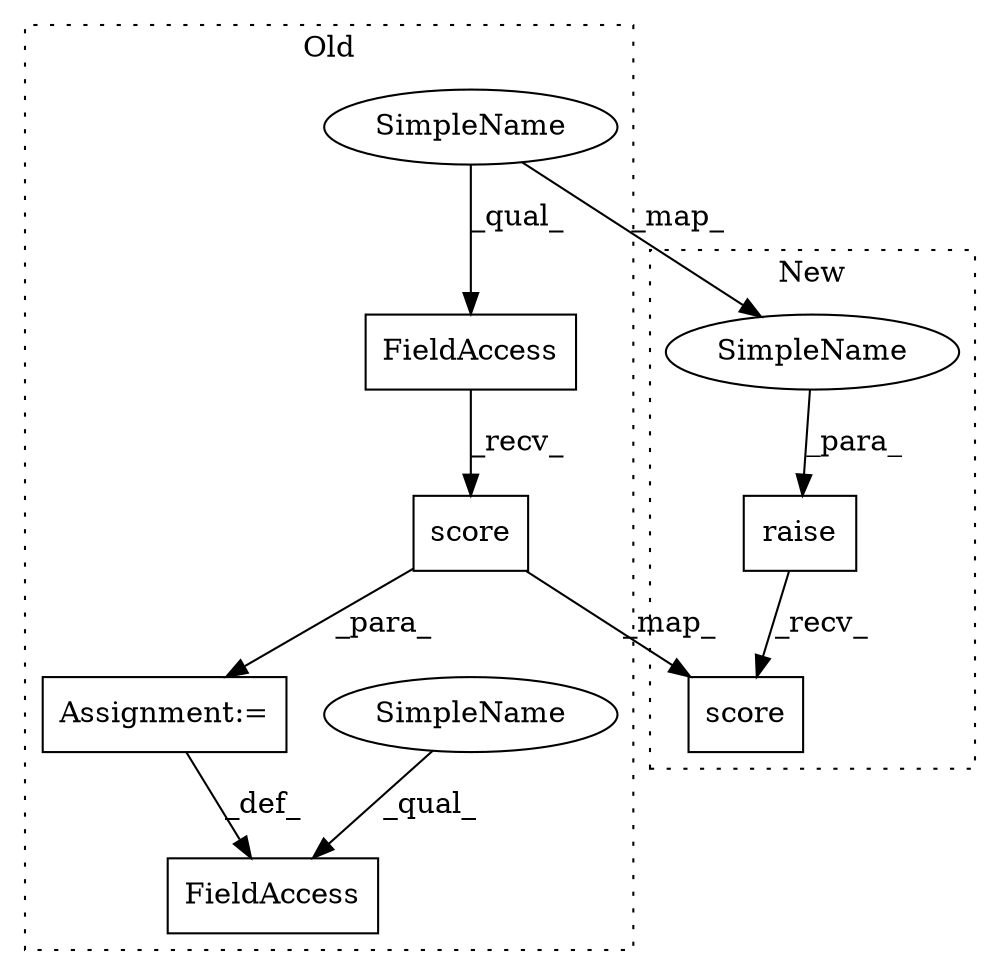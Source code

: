 digraph G {
subgraph cluster0 {
1 [label="score" a="32" s="1667,1676" l="6,1" shape="box"];
3 [label="Assignment:=" a="7" s="1651" l="1" shape="box"];
4 [label="FieldAccess" a="22" s="1652" l="14" shape="box"];
5 [label="FieldAccess" a="22" s="1640" l="11" shape="box"];
7 [label="SimpleName" a="42" s="1640" l="4" shape="ellipse"];
8 [label="SimpleName" a="42" s="1652" l="4" shape="ellipse"];
label = "Old";
style="dotted";
}
subgraph cluster1 {
2 [label="score" a="32" s="1224,1233" l="6,1" shape="box"];
6 [label="raise" a="32" s="1191,1222" l="6,1" shape="box"];
9 [label="SimpleName" a="42" s="1218" l="4" shape="ellipse"];
label = "New";
style="dotted";
}
1 -> 2 [label="_map_"];
1 -> 3 [label="_para_"];
3 -> 5 [label="_def_"];
4 -> 1 [label="_recv_"];
6 -> 2 [label="_recv_"];
7 -> 5 [label="_qual_"];
8 -> 4 [label="_qual_"];
8 -> 9 [label="_map_"];
9 -> 6 [label="_para_"];
}
